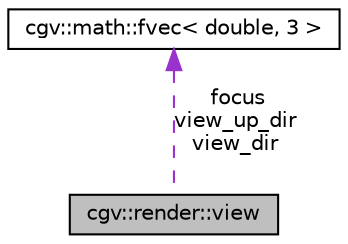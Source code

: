 digraph "cgv::render::view"
{
  bgcolor="transparent";
  edge [fontname="Helvetica",fontsize="10",labelfontname="Helvetica",labelfontsize="10"];
  node [fontname="Helvetica",fontsize="10",shape=record];
  Node1 [label="cgv::render::view",height=0.2,width=0.4,color="black", fillcolor="grey75", style="filled", fontcolor="black"];
  Node2 -> Node1 [dir="back",color="darkorchid3",fontsize="10",style="dashed",label=" focus\nview_up_dir\nview_dir" ,fontname="Helvetica"];
  Node2 [label="cgv::math::fvec\< double, 3 \>",height=0.2,width=0.4,color="black",URL="$a00108.html"];
}
